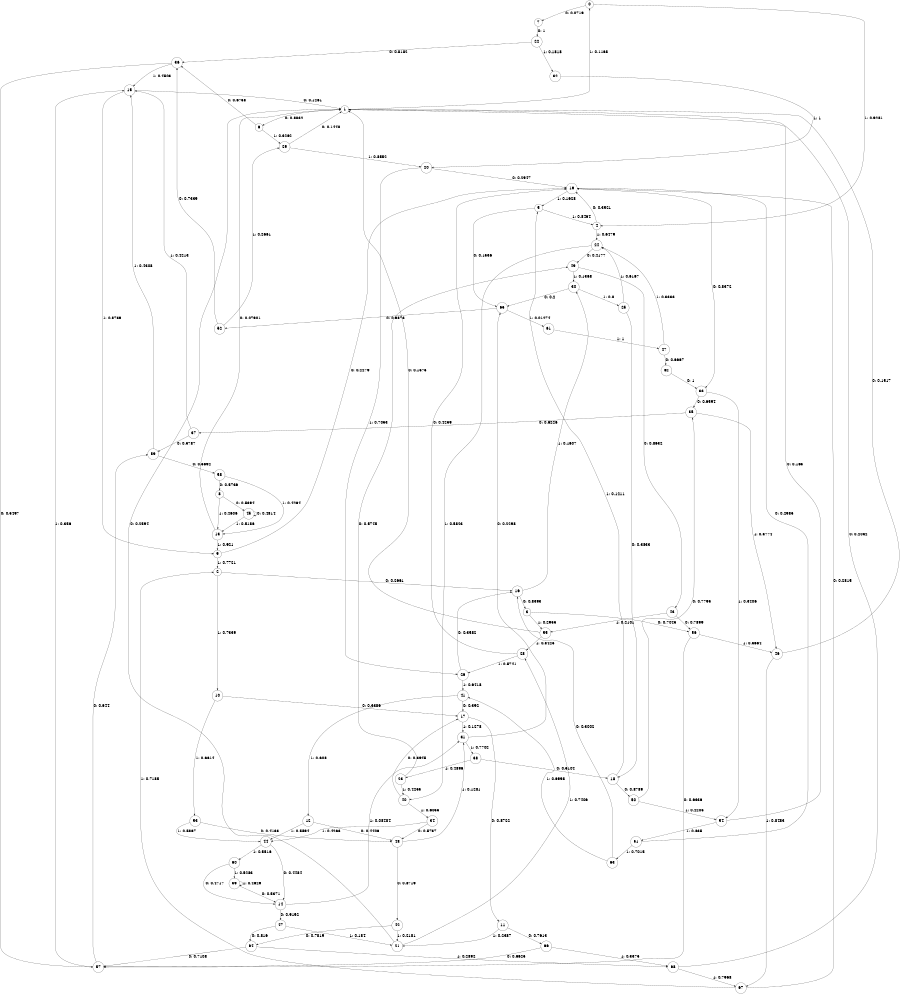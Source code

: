 digraph "ch9faceL8" {
size = "6,8.5";
ratio = "fill";
node [shape = circle];
node [fontsize = 24];
edge [fontsize = 24];
0 -> 7 [label = "0: 0.0719   "];
0 -> 4 [label = "1: 0.9281   "];
1 -> 6 [label = "0: 0.8832   "];
1 -> 0 [label = "1: 0.1168   "];
2 -> 16 [label = "0: 0.2661   "];
2 -> 10 [label = "1: 0.7339   "];
3 -> 56 [label = "0: 0.7045   "];
3 -> 55 [label = "1: 0.2955   "];
4 -> 19 [label = "0: 0.3521   "];
4 -> 24 [label = "1: 0.6479   "];
5 -> 65 [label = "0: 0.1536   "];
5 -> 4 [label = "1: 0.8464   "];
6 -> 36 [label = "0: 0.6738   "];
6 -> 29 [label = "1: 0.3262   "];
7 -> 22 [label = "0: 1        "];
8 -> 45 [label = "0: 0.5394   "];
8 -> 13 [label = "1: 0.4606   "];
9 -> 19 [label = "0: 0.2279   "];
9 -> 2 [label = "1: 0.7721   "];
10 -> 17 [label = "0: 0.3386   "];
10 -> 53 [label = "1: 0.6614   "];
11 -> 66 [label = "0: 0.7613   "];
11 -> 21 [label = "1: 0.2387   "];
12 -> 48 [label = "0: 0.4406   "];
12 -> 44 [label = "1: 0.5594   "];
13 -> 1 [label = "0: 0.07901  "];
13 -> 9 [label = "1: 0.921    "];
14 -> 47 [label = "0: 0.9152   "];
14 -> 31 [label = "1: 0.08484  "];
15 -> 1 [label = "0: 0.1261   "];
15 -> 9 [label = "1: 0.8739   "];
16 -> 3 [label = "0: 0.8393   "];
16 -> 30 [label = "1: 0.1607   "];
17 -> 11 [label = "0: 0.8722   "];
17 -> 31 [label = "1: 0.1278   "];
18 -> 50 [label = "0: 0.8789   "];
18 -> 5 [label = "1: 0.1211   "];
19 -> 33 [label = "0: 0.8372   "];
19 -> 5 [label = "1: 0.1628   "];
20 -> 19 [label = "0: 0.2947   "];
20 -> 26 [label = "1: 0.7053   "];
21 -> 1 [label = "0: 0.2594   "];
21 -> 28 [label = "1: 0.7406   "];
22 -> 36 [label = "0: 0.8182   "];
22 -> 32 [label = "1: 0.1818   "];
23 -> 49 [label = "0: 0.5745   "];
23 -> 40 [label = "1: 0.4255   "];
24 -> 49 [label = "0: 0.4177   "];
24 -> 40 [label = "1: 0.5823   "];
25 -> 18 [label = "0: 0.3833   "];
25 -> 24 [label = "1: 0.6167   "];
26 -> 16 [label = "0: 0.3582   "];
26 -> 41 [label = "1: 0.6418   "];
27 -> 62 [label = "0: 0.6667   "];
27 -> 24 [label = "1: 0.3333   "];
28 -> 19 [label = "0: 0.4259   "];
28 -> 26 [label = "1: 0.5741   "];
29 -> 1 [label = "0: 0.1448   "];
29 -> 20 [label = "1: 0.8552   "];
30 -> 65 [label = "0: 0.2      "];
30 -> 25 [label = "1: 0.8      "];
31 -> 65 [label = "0: 0.2298   "];
31 -> 38 [label = "1: 0.7702   "];
32 -> 20 [label = "1: 1        "];
33 -> 35 [label = "0: 0.6594   "];
33 -> 54 [label = "1: 0.3406   "];
34 -> 48 [label = "0: 0.5737   "];
34 -> 44 [label = "1: 0.4263   "];
35 -> 37 [label = "0: 0.6226   "];
35 -> 46 [label = "1: 0.3774   "];
36 -> 57 [label = "0: 0.5497   "];
36 -> 15 [label = "1: 0.4503   "];
37 -> 59 [label = "0: 0.5787   "];
37 -> 15 [label = "1: 0.4213   "];
38 -> 18 [label = "0: 0.5104   "];
38 -> 23 [label = "1: 0.4896   "];
39 -> 14 [label = "0: 0.5371   "];
39 -> 39 [label = "1: 0.4629   "];
40 -> 17 [label = "0: 0.3945   "];
40 -> 34 [label = "1: 0.6055   "];
41 -> 17 [label = "0: 0.392    "];
41 -> 12 [label = "1: 0.608    "];
42 -> 64 [label = "0: 0.7819   "];
42 -> 21 [label = "1: 0.2181   "];
43 -> 56 [label = "0: 0.7899   "];
43 -> 55 [label = "1: 0.2101   "];
44 -> 14 [label = "0: 0.4484   "];
44 -> 60 [label = "1: 0.5516   "];
45 -> 45 [label = "0: 0.4814   "];
45 -> 13 [label = "1: 0.5186   "];
46 -> 1 [label = "0: 0.1517   "];
46 -> 67 [label = "1: 0.8483   "];
47 -> 64 [label = "0: 0.816    "];
47 -> 21 [label = "1: 0.184    "];
48 -> 42 [label = "0: 0.8719   "];
48 -> 31 [label = "1: 0.1281   "];
49 -> 43 [label = "0: 0.8632   "];
49 -> 30 [label = "1: 0.1368   "];
50 -> 35 [label = "0: 0.7795   "];
50 -> 54 [label = "1: 0.2205   "];
51 -> 19 [label = "0: 0.2985   "];
51 -> 63 [label = "1: 0.7015   "];
52 -> 36 [label = "0: 0.7339   "];
52 -> 29 [label = "1: 0.2661   "];
53 -> 48 [label = "0: 0.4133   "];
53 -> 44 [label = "1: 0.5867   "];
54 -> 1 [label = "0: 0.165    "];
54 -> 51 [label = "1: 0.835    "];
55 -> 1 [label = "0: 0.1575   "];
55 -> 28 [label = "1: 0.8425   "];
56 -> 57 [label = "0: 0.6336   "];
56 -> 46 [label = "1: 0.3664   "];
57 -> 59 [label = "0: 0.644    "];
57 -> 15 [label = "1: 0.356    "];
58 -> 8 [label = "0: 0.5736   "];
58 -> 13 [label = "1: 0.4264   "];
59 -> 58 [label = "0: 0.5692   "];
59 -> 15 [label = "1: 0.4308   "];
60 -> 14 [label = "0: 0.4717   "];
60 -> 39 [label = "1: 0.5283   "];
61 -> 27 [label = "1: 1        "];
62 -> 33 [label = "0: 1        "];
63 -> 16 [label = "0: 0.3002   "];
63 -> 41 [label = "1: 0.6998   "];
64 -> 57 [label = "0: 0.7108   "];
64 -> 68 [label = "1: 0.2892   "];
65 -> 52 [label = "0: 0.9873   "];
65 -> 61 [label = "1: 0.01274  "];
66 -> 57 [label = "0: 0.6625   "];
66 -> 68 [label = "1: 0.3375   "];
67 -> 19 [label = "0: 0.2815   "];
67 -> 2 [label = "1: 0.7185   "];
68 -> 1 [label = "0: 0.2032   "];
68 -> 67 [label = "1: 0.7968   "];
}